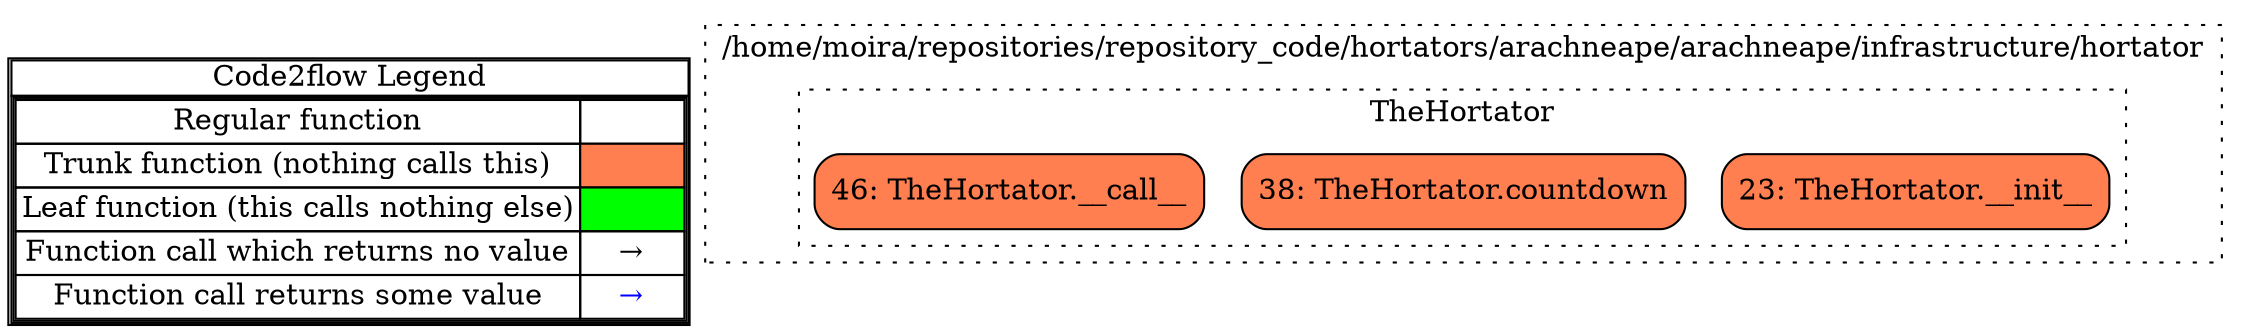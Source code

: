 digraph G {
concentrate = true;
			subgraph legend{
			rank = min;
			label = "legend";
			Legend [shape=none, margin=0, label = <
				<table cellspacing="0" cellpadding="0" border="1"><tr><td>Code2flow Legend</td></tr><tr><td>
				<table cellspacing="0">
				<tr><td>Regular function</td><td width="50px"></td></tr>
				<tr><td>Trunk function (nothing calls this)</td><td bgcolor='coral'></td></tr>
				<tr><td>Leaf function (this calls nothing else)</td><td bgcolor='green'></td></tr>
				<tr><td>Function call which returns no value</td><td>&#8594;</td></tr>
				<tr><td>Function call returns some value</td><td><font color='blue'>&#8594;</font></td></tr>
				</table></td></tr></table>
				>];}node2 [splines=ortho shape = "rect" style = "rounded,filled" fillcolor = "coral" label = "23: TheHortator.__init__" ];
node3 [splines=ortho shape = "rect" style = "rounded,filled" fillcolor = "coral" label = "38: TheHortator.countdown" ];
node4 [splines=ortho shape = "rect" style = "rounded,filled" fillcolor = "coral" label = "46: TheHortator.__call__" ];
subgraph clusterhomemoirarepositoriesrepository_codehortatorsarachneapearachneapeinfrastructurehortator0{
node2 node3 node4 ;
label="/home/moira/repositories/repository_code/hortators/arachneape/arachneape/infrastructure/hortator";
style=filled;
color=black;
graph[style=dotted];
subgraph clusterTheHortator1{
node2 node3 node4 ;
label="TheHortator";
style=filled;
color=black;
graph[style=dotted];
}};
}